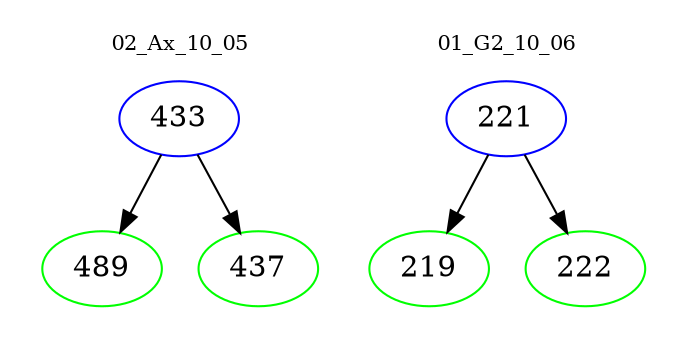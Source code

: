 digraph{
subgraph cluster_0 {
color = white
label = "02_Ax_10_05";
fontsize=10;
T0_433 [label="433", color="blue"]
T0_433 -> T0_489 [color="black"]
T0_489 [label="489", color="green"]
T0_433 -> T0_437 [color="black"]
T0_437 [label="437", color="green"]
}
subgraph cluster_1 {
color = white
label = "01_G2_10_06";
fontsize=10;
T1_221 [label="221", color="blue"]
T1_221 -> T1_219 [color="black"]
T1_219 [label="219", color="green"]
T1_221 -> T1_222 [color="black"]
T1_222 [label="222", color="green"]
}
}
